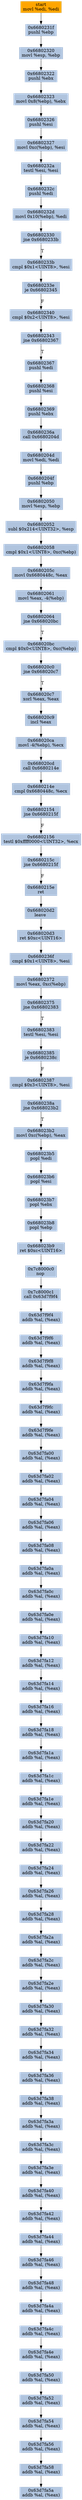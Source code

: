 digraph G {
node[shape=rectangle,style=filled,fillcolor=lightsteelblue,color=lightsteelblue]
bgcolor="transparent"
a0x6680231dmovl_edi_edi[label="start\nmovl %edi, %edi",color="lightgrey",fillcolor="orange"];
a0x6680231fpushl_ebp[label="0x6680231f\npushl %ebp"];
a0x66802320movl_esp_ebp[label="0x66802320\nmovl %esp, %ebp"];
a0x66802322pushl_ebx[label="0x66802322\npushl %ebx"];
a0x66802323movl_0x8ebp__ebx[label="0x66802323\nmovl 0x8(%ebp), %ebx"];
a0x66802326pushl_esi[label="0x66802326\npushl %esi"];
a0x66802327movl_0xcebp__esi[label="0x66802327\nmovl 0xc(%ebp), %esi"];
a0x6680232atestl_esi_esi[label="0x6680232a\ntestl %esi, %esi"];
a0x6680232cpushl_edi[label="0x6680232c\npushl %edi"];
a0x6680232dmovl_0x10ebp__edi[label="0x6680232d\nmovl 0x10(%ebp), %edi"];
a0x66802330jne_0x6680233b[label="0x66802330\njne 0x6680233b"];
a0x6680233bcmpl_0x1UINT8_esi[label="0x6680233b\ncmpl $0x1<UINT8>, %esi"];
a0x6680233eje_0x66802345[label="0x6680233e\nje 0x66802345"];
a0x66802340cmpl_0x2UINT8_esi[label="0x66802340\ncmpl $0x2<UINT8>, %esi"];
a0x66802343jne_0x66802367[label="0x66802343\njne 0x66802367"];
a0x66802367pushl_edi[label="0x66802367\npushl %edi"];
a0x66802368pushl_esi[label="0x66802368\npushl %esi"];
a0x66802369pushl_ebx[label="0x66802369\npushl %ebx"];
a0x6680236acall_0x6680204d[label="0x6680236a\ncall 0x6680204d"];
a0x6680204dmovl_edi_edi[label="0x6680204d\nmovl %edi, %edi"];
a0x6680204fpushl_ebp[label="0x6680204f\npushl %ebp"];
a0x66802050movl_esp_ebp[label="0x66802050\nmovl %esp, %ebp"];
a0x66802052subl_0x214UINT32_esp[label="0x66802052\nsubl $0x214<UINT32>, %esp"];
a0x66802058cmpl_0x1UINT8_0xcebp_[label="0x66802058\ncmpl $0x1<UINT8>, 0xc(%ebp)"];
a0x6680205cmovl_0x6680448c_eax[label="0x6680205c\nmovl 0x6680448c, %eax"];
a0x66802061movl_eax__4ebp_[label="0x66802061\nmovl %eax, -4(%ebp)"];
a0x66802064jne_0x668020bc[label="0x66802064\njne 0x668020bc"];
a0x668020bccmpl_0x0UINT8_0xcebp_[label="0x668020bc\ncmpl $0x0<UINT8>, 0xc(%ebp)"];
a0x668020c0jne_0x668020c7[label="0x668020c0\njne 0x668020c7"];
a0x668020c7xorl_eax_eax[label="0x668020c7\nxorl %eax, %eax"];
a0x668020c9incl_eax[label="0x668020c9\nincl %eax"];
a0x668020camovl__4ebp__ecx[label="0x668020ca\nmovl -4(%ebp), %ecx"];
a0x668020cdcall_0x6680214e[label="0x668020cd\ncall 0x6680214e"];
a0x6680214ecmpl_0x6680448c_ecx[label="0x6680214e\ncmpl 0x6680448c, %ecx"];
a0x66802154jne_0x6680215f[label="0x66802154\njne 0x6680215f"];
a0x66802156testl_0xffff0000UINT32_ecx[label="0x66802156\ntestl $0xffff0000<UINT32>, %ecx"];
a0x6680215cjne_0x6680215f[label="0x6680215c\njne 0x6680215f"];
a0x6680215eret[label="0x6680215e\nret"];
a0x668020d2leave_[label="0x668020d2\nleave "];
a0x668020d3ret_0xcUINT16[label="0x668020d3\nret $0xc<UINT16>"];
a0x6680236fcmpl_0x1UINT8_esi[label="0x6680236f\ncmpl $0x1<UINT8>, %esi"];
a0x66802372movl_eax_0xcebp_[label="0x66802372\nmovl %eax, 0xc(%ebp)"];
a0x66802375jne_0x66802383[label="0x66802375\njne 0x66802383"];
a0x66802383testl_esi_esi[label="0x66802383\ntestl %esi, %esi"];
a0x66802385je_0x6680238c[label="0x66802385\nje 0x6680238c"];
a0x66802387cmpl_0x3UINT8_esi[label="0x66802387\ncmpl $0x3<UINT8>, %esi"];
a0x6680238ajne_0x668023b2[label="0x6680238a\njne 0x668023b2"];
a0x668023b2movl_0xcebp__eax[label="0x668023b2\nmovl 0xc(%ebp), %eax"];
a0x668023b5popl_edi[label="0x668023b5\npopl %edi"];
a0x668023b6popl_esi[label="0x668023b6\npopl %esi"];
a0x668023b7popl_ebx[label="0x668023b7\npopl %ebx"];
a0x668023b8popl_ebp[label="0x668023b8\npopl %ebp"];
a0x668023b9ret_0xcUINT16[label="0x668023b9\nret $0xc<UINT16>"];
a0x7c8000c0nop_[label="0x7c8000c0\nnop "];
a0x7c8000c1call_0x63d7f9f4[label="0x7c8000c1\ncall 0x63d7f9f4"];
a0x63d7f9f4addb_al_eax_[label="0x63d7f9f4\naddb %al, (%eax)"];
a0x63d7f9f6addb_al_eax_[label="0x63d7f9f6\naddb %al, (%eax)"];
a0x63d7f9f8addb_al_eax_[label="0x63d7f9f8\naddb %al, (%eax)"];
a0x63d7f9faaddb_al_eax_[label="0x63d7f9fa\naddb %al, (%eax)"];
a0x63d7f9fcaddb_al_eax_[label="0x63d7f9fc\naddb %al, (%eax)"];
a0x63d7f9feaddb_al_eax_[label="0x63d7f9fe\naddb %al, (%eax)"];
a0x63d7fa00addb_al_eax_[label="0x63d7fa00\naddb %al, (%eax)"];
a0x63d7fa02addb_al_eax_[label="0x63d7fa02\naddb %al, (%eax)"];
a0x63d7fa04addb_al_eax_[label="0x63d7fa04\naddb %al, (%eax)"];
a0x63d7fa06addb_al_eax_[label="0x63d7fa06\naddb %al, (%eax)"];
a0x63d7fa08addb_al_eax_[label="0x63d7fa08\naddb %al, (%eax)"];
a0x63d7fa0aaddb_al_eax_[label="0x63d7fa0a\naddb %al, (%eax)"];
a0x63d7fa0caddb_al_eax_[label="0x63d7fa0c\naddb %al, (%eax)"];
a0x63d7fa0eaddb_al_eax_[label="0x63d7fa0e\naddb %al, (%eax)"];
a0x63d7fa10addb_al_eax_[label="0x63d7fa10\naddb %al, (%eax)"];
a0x63d7fa12addb_al_eax_[label="0x63d7fa12\naddb %al, (%eax)"];
a0x63d7fa14addb_al_eax_[label="0x63d7fa14\naddb %al, (%eax)"];
a0x63d7fa16addb_al_eax_[label="0x63d7fa16\naddb %al, (%eax)"];
a0x63d7fa18addb_al_eax_[label="0x63d7fa18\naddb %al, (%eax)"];
a0x63d7fa1aaddb_al_eax_[label="0x63d7fa1a\naddb %al, (%eax)"];
a0x63d7fa1caddb_al_eax_[label="0x63d7fa1c\naddb %al, (%eax)"];
a0x63d7fa1eaddb_al_eax_[label="0x63d7fa1e\naddb %al, (%eax)"];
a0x63d7fa20addb_al_eax_[label="0x63d7fa20\naddb %al, (%eax)"];
a0x63d7fa22addb_al_eax_[label="0x63d7fa22\naddb %al, (%eax)"];
a0x63d7fa24addb_al_eax_[label="0x63d7fa24\naddb %al, (%eax)"];
a0x63d7fa26addb_al_eax_[label="0x63d7fa26\naddb %al, (%eax)"];
a0x63d7fa28addb_al_eax_[label="0x63d7fa28\naddb %al, (%eax)"];
a0x63d7fa2aaddb_al_eax_[label="0x63d7fa2a\naddb %al, (%eax)"];
a0x63d7fa2caddb_al_eax_[label="0x63d7fa2c\naddb %al, (%eax)"];
a0x63d7fa2eaddb_al_eax_[label="0x63d7fa2e\naddb %al, (%eax)"];
a0x63d7fa30addb_al_eax_[label="0x63d7fa30\naddb %al, (%eax)"];
a0x63d7fa32addb_al_eax_[label="0x63d7fa32\naddb %al, (%eax)"];
a0x63d7fa34addb_al_eax_[label="0x63d7fa34\naddb %al, (%eax)"];
a0x63d7fa36addb_al_eax_[label="0x63d7fa36\naddb %al, (%eax)"];
a0x63d7fa38addb_al_eax_[label="0x63d7fa38\naddb %al, (%eax)"];
a0x63d7fa3aaddb_al_eax_[label="0x63d7fa3a\naddb %al, (%eax)"];
a0x63d7fa3caddb_al_eax_[label="0x63d7fa3c\naddb %al, (%eax)"];
a0x63d7fa3eaddb_al_eax_[label="0x63d7fa3e\naddb %al, (%eax)"];
a0x63d7fa40addb_al_eax_[label="0x63d7fa40\naddb %al, (%eax)"];
a0x63d7fa42addb_al_eax_[label="0x63d7fa42\naddb %al, (%eax)"];
a0x63d7fa44addb_al_eax_[label="0x63d7fa44\naddb %al, (%eax)"];
a0x63d7fa46addb_al_eax_[label="0x63d7fa46\naddb %al, (%eax)"];
a0x63d7fa48addb_al_eax_[label="0x63d7fa48\naddb %al, (%eax)"];
a0x63d7fa4aaddb_al_eax_[label="0x63d7fa4a\naddb %al, (%eax)"];
a0x63d7fa4caddb_al_eax_[label="0x63d7fa4c\naddb %al, (%eax)"];
a0x63d7fa4eaddb_al_eax_[label="0x63d7fa4e\naddb %al, (%eax)"];
a0x63d7fa50addb_al_eax_[label="0x63d7fa50\naddb %al, (%eax)"];
a0x63d7fa52addb_al_eax_[label="0x63d7fa52\naddb %al, (%eax)"];
a0x63d7fa54addb_al_eax_[label="0x63d7fa54\naddb %al, (%eax)"];
a0x63d7fa56addb_al_eax_[label="0x63d7fa56\naddb %al, (%eax)"];
a0x63d7fa58addb_al_eax_[label="0x63d7fa58\naddb %al, (%eax)"];
a0x63d7fa5aaddb_al_eax_[label="0x63d7fa5a\naddb %al, (%eax)"];
a0x6680231dmovl_edi_edi -> a0x6680231fpushl_ebp [color="#000000"];
a0x6680231fpushl_ebp -> a0x66802320movl_esp_ebp [color="#000000"];
a0x66802320movl_esp_ebp -> a0x66802322pushl_ebx [color="#000000"];
a0x66802322pushl_ebx -> a0x66802323movl_0x8ebp__ebx [color="#000000"];
a0x66802323movl_0x8ebp__ebx -> a0x66802326pushl_esi [color="#000000"];
a0x66802326pushl_esi -> a0x66802327movl_0xcebp__esi [color="#000000"];
a0x66802327movl_0xcebp__esi -> a0x6680232atestl_esi_esi [color="#000000"];
a0x6680232atestl_esi_esi -> a0x6680232cpushl_edi [color="#000000"];
a0x6680232cpushl_edi -> a0x6680232dmovl_0x10ebp__edi [color="#000000"];
a0x6680232dmovl_0x10ebp__edi -> a0x66802330jne_0x6680233b [color="#000000"];
a0x66802330jne_0x6680233b -> a0x6680233bcmpl_0x1UINT8_esi [color="#000000",label="T"];
a0x6680233bcmpl_0x1UINT8_esi -> a0x6680233eje_0x66802345 [color="#000000"];
a0x6680233eje_0x66802345 -> a0x66802340cmpl_0x2UINT8_esi [color="#000000",label="F"];
a0x66802340cmpl_0x2UINT8_esi -> a0x66802343jne_0x66802367 [color="#000000"];
a0x66802343jne_0x66802367 -> a0x66802367pushl_edi [color="#000000",label="T"];
a0x66802367pushl_edi -> a0x66802368pushl_esi [color="#000000"];
a0x66802368pushl_esi -> a0x66802369pushl_ebx [color="#000000"];
a0x66802369pushl_ebx -> a0x6680236acall_0x6680204d [color="#000000"];
a0x6680236acall_0x6680204d -> a0x6680204dmovl_edi_edi [color="#000000"];
a0x6680204dmovl_edi_edi -> a0x6680204fpushl_ebp [color="#000000"];
a0x6680204fpushl_ebp -> a0x66802050movl_esp_ebp [color="#000000"];
a0x66802050movl_esp_ebp -> a0x66802052subl_0x214UINT32_esp [color="#000000"];
a0x66802052subl_0x214UINT32_esp -> a0x66802058cmpl_0x1UINT8_0xcebp_ [color="#000000"];
a0x66802058cmpl_0x1UINT8_0xcebp_ -> a0x6680205cmovl_0x6680448c_eax [color="#000000"];
a0x6680205cmovl_0x6680448c_eax -> a0x66802061movl_eax__4ebp_ [color="#000000"];
a0x66802061movl_eax__4ebp_ -> a0x66802064jne_0x668020bc [color="#000000"];
a0x66802064jne_0x668020bc -> a0x668020bccmpl_0x0UINT8_0xcebp_ [color="#000000",label="T"];
a0x668020bccmpl_0x0UINT8_0xcebp_ -> a0x668020c0jne_0x668020c7 [color="#000000"];
a0x668020c0jne_0x668020c7 -> a0x668020c7xorl_eax_eax [color="#000000",label="T"];
a0x668020c7xorl_eax_eax -> a0x668020c9incl_eax [color="#000000"];
a0x668020c9incl_eax -> a0x668020camovl__4ebp__ecx [color="#000000"];
a0x668020camovl__4ebp__ecx -> a0x668020cdcall_0x6680214e [color="#000000"];
a0x668020cdcall_0x6680214e -> a0x6680214ecmpl_0x6680448c_ecx [color="#000000"];
a0x6680214ecmpl_0x6680448c_ecx -> a0x66802154jne_0x6680215f [color="#000000"];
a0x66802154jne_0x6680215f -> a0x66802156testl_0xffff0000UINT32_ecx [color="#000000",label="F"];
a0x66802156testl_0xffff0000UINT32_ecx -> a0x6680215cjne_0x6680215f [color="#000000"];
a0x6680215cjne_0x6680215f -> a0x6680215eret [color="#000000",label="F"];
a0x6680215eret -> a0x668020d2leave_ [color="#000000"];
a0x668020d2leave_ -> a0x668020d3ret_0xcUINT16 [color="#000000"];
a0x668020d3ret_0xcUINT16 -> a0x6680236fcmpl_0x1UINT8_esi [color="#000000"];
a0x6680236fcmpl_0x1UINT8_esi -> a0x66802372movl_eax_0xcebp_ [color="#000000"];
a0x66802372movl_eax_0xcebp_ -> a0x66802375jne_0x66802383 [color="#000000"];
a0x66802375jne_0x66802383 -> a0x66802383testl_esi_esi [color="#000000",label="T"];
a0x66802383testl_esi_esi -> a0x66802385je_0x6680238c [color="#000000"];
a0x66802385je_0x6680238c -> a0x66802387cmpl_0x3UINT8_esi [color="#000000",label="F"];
a0x66802387cmpl_0x3UINT8_esi -> a0x6680238ajne_0x668023b2 [color="#000000"];
a0x6680238ajne_0x668023b2 -> a0x668023b2movl_0xcebp__eax [color="#000000",label="T"];
a0x668023b2movl_0xcebp__eax -> a0x668023b5popl_edi [color="#000000"];
a0x668023b5popl_edi -> a0x668023b6popl_esi [color="#000000"];
a0x668023b6popl_esi -> a0x668023b7popl_ebx [color="#000000"];
a0x668023b7popl_ebx -> a0x668023b8popl_ebp [color="#000000"];
a0x668023b8popl_ebp -> a0x668023b9ret_0xcUINT16 [color="#000000"];
a0x668023b9ret_0xcUINT16 -> a0x7c8000c0nop_ [color="#000000"];
a0x7c8000c0nop_ -> a0x7c8000c1call_0x63d7f9f4 [color="#000000"];
a0x7c8000c1call_0x63d7f9f4 -> a0x63d7f9f4addb_al_eax_ [color="#000000"];
a0x63d7f9f4addb_al_eax_ -> a0x63d7f9f6addb_al_eax_ [color="#000000"];
a0x63d7f9f6addb_al_eax_ -> a0x63d7f9f8addb_al_eax_ [color="#000000"];
a0x63d7f9f8addb_al_eax_ -> a0x63d7f9faaddb_al_eax_ [color="#000000"];
a0x63d7f9faaddb_al_eax_ -> a0x63d7f9fcaddb_al_eax_ [color="#000000"];
a0x63d7f9fcaddb_al_eax_ -> a0x63d7f9feaddb_al_eax_ [color="#000000"];
a0x63d7f9feaddb_al_eax_ -> a0x63d7fa00addb_al_eax_ [color="#000000"];
a0x63d7fa00addb_al_eax_ -> a0x63d7fa02addb_al_eax_ [color="#000000"];
a0x63d7fa02addb_al_eax_ -> a0x63d7fa04addb_al_eax_ [color="#000000"];
a0x63d7fa04addb_al_eax_ -> a0x63d7fa06addb_al_eax_ [color="#000000"];
a0x63d7fa06addb_al_eax_ -> a0x63d7fa08addb_al_eax_ [color="#000000"];
a0x63d7fa08addb_al_eax_ -> a0x63d7fa0aaddb_al_eax_ [color="#000000"];
a0x63d7fa0aaddb_al_eax_ -> a0x63d7fa0caddb_al_eax_ [color="#000000"];
a0x63d7fa0caddb_al_eax_ -> a0x63d7fa0eaddb_al_eax_ [color="#000000"];
a0x63d7fa0eaddb_al_eax_ -> a0x63d7fa10addb_al_eax_ [color="#000000"];
a0x63d7fa10addb_al_eax_ -> a0x63d7fa12addb_al_eax_ [color="#000000"];
a0x63d7fa12addb_al_eax_ -> a0x63d7fa14addb_al_eax_ [color="#000000"];
a0x63d7fa14addb_al_eax_ -> a0x63d7fa16addb_al_eax_ [color="#000000"];
a0x63d7fa16addb_al_eax_ -> a0x63d7fa18addb_al_eax_ [color="#000000"];
a0x63d7fa18addb_al_eax_ -> a0x63d7fa1aaddb_al_eax_ [color="#000000"];
a0x63d7fa1aaddb_al_eax_ -> a0x63d7fa1caddb_al_eax_ [color="#000000"];
a0x63d7fa1caddb_al_eax_ -> a0x63d7fa1eaddb_al_eax_ [color="#000000"];
a0x63d7fa1eaddb_al_eax_ -> a0x63d7fa20addb_al_eax_ [color="#000000"];
a0x63d7fa20addb_al_eax_ -> a0x63d7fa22addb_al_eax_ [color="#000000"];
a0x63d7fa22addb_al_eax_ -> a0x63d7fa24addb_al_eax_ [color="#000000"];
a0x63d7fa24addb_al_eax_ -> a0x63d7fa26addb_al_eax_ [color="#000000"];
a0x63d7fa26addb_al_eax_ -> a0x63d7fa28addb_al_eax_ [color="#000000"];
a0x63d7fa28addb_al_eax_ -> a0x63d7fa2aaddb_al_eax_ [color="#000000"];
a0x63d7fa2aaddb_al_eax_ -> a0x63d7fa2caddb_al_eax_ [color="#000000"];
a0x63d7fa2caddb_al_eax_ -> a0x63d7fa2eaddb_al_eax_ [color="#000000"];
a0x63d7fa2eaddb_al_eax_ -> a0x63d7fa30addb_al_eax_ [color="#000000"];
a0x63d7fa30addb_al_eax_ -> a0x63d7fa32addb_al_eax_ [color="#000000"];
a0x63d7fa32addb_al_eax_ -> a0x63d7fa34addb_al_eax_ [color="#000000"];
a0x63d7fa34addb_al_eax_ -> a0x63d7fa36addb_al_eax_ [color="#000000"];
a0x63d7fa36addb_al_eax_ -> a0x63d7fa38addb_al_eax_ [color="#000000"];
a0x63d7fa38addb_al_eax_ -> a0x63d7fa3aaddb_al_eax_ [color="#000000"];
a0x63d7fa3aaddb_al_eax_ -> a0x63d7fa3caddb_al_eax_ [color="#000000"];
a0x63d7fa3caddb_al_eax_ -> a0x63d7fa3eaddb_al_eax_ [color="#000000"];
a0x63d7fa3eaddb_al_eax_ -> a0x63d7fa40addb_al_eax_ [color="#000000"];
a0x63d7fa40addb_al_eax_ -> a0x63d7fa42addb_al_eax_ [color="#000000"];
a0x63d7fa42addb_al_eax_ -> a0x63d7fa44addb_al_eax_ [color="#000000"];
a0x63d7fa44addb_al_eax_ -> a0x63d7fa46addb_al_eax_ [color="#000000"];
a0x63d7fa46addb_al_eax_ -> a0x63d7fa48addb_al_eax_ [color="#000000"];
a0x63d7fa48addb_al_eax_ -> a0x63d7fa4aaddb_al_eax_ [color="#000000"];
a0x63d7fa4aaddb_al_eax_ -> a0x63d7fa4caddb_al_eax_ [color="#000000"];
a0x63d7fa4caddb_al_eax_ -> a0x63d7fa4eaddb_al_eax_ [color="#000000"];
a0x63d7fa4eaddb_al_eax_ -> a0x63d7fa50addb_al_eax_ [color="#000000"];
a0x63d7fa50addb_al_eax_ -> a0x63d7fa52addb_al_eax_ [color="#000000"];
a0x63d7fa52addb_al_eax_ -> a0x63d7fa54addb_al_eax_ [color="#000000"];
a0x63d7fa54addb_al_eax_ -> a0x63d7fa56addb_al_eax_ [color="#000000"];
a0x63d7fa56addb_al_eax_ -> a0x63d7fa58addb_al_eax_ [color="#000000"];
a0x63d7fa58addb_al_eax_ -> a0x63d7fa5aaddb_al_eax_ [color="#000000"];
}
